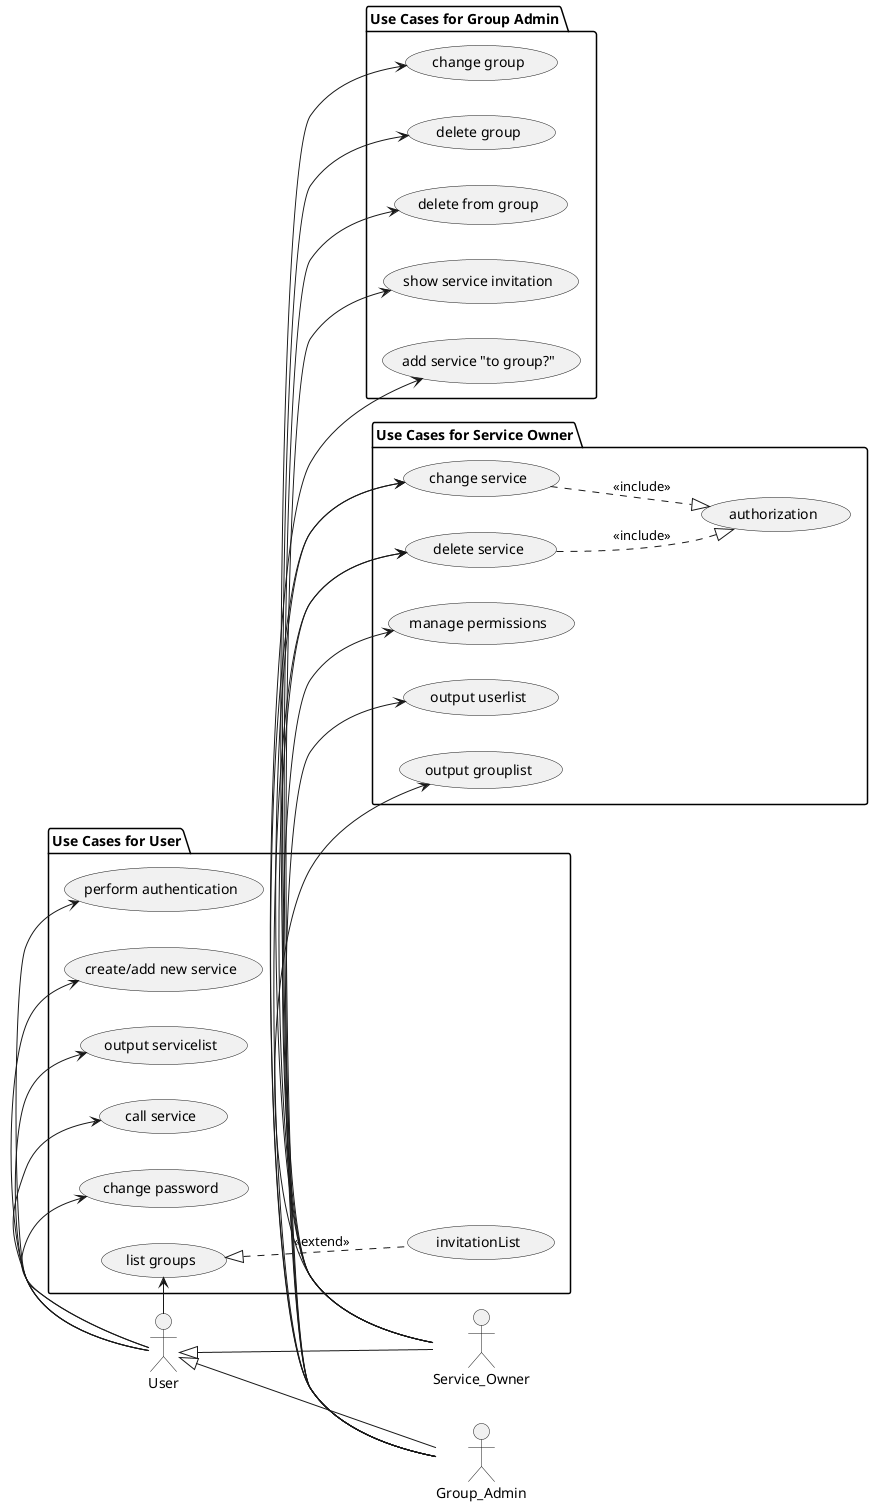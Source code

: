 @startuml

left to right direction

actor User
actor Service_Owner
actor Group_Admin

User <|-- Service_Owner
User <|-- Group_Admin

package "Use Cases for User" {
    (perform authentication)
    (create/add new service)
    (output servicelist)
    (call service)
    (change password)
    (list groups)
    usecase "invitationList" as UC1
}

User -> (perform authentication)
User -> (create/add new service)
User -> (output servicelist)
User -> (call service)
User -> (change password)
User -> (list groups)
(list groups) <|.. UC1 : <<extend>>

package "Use Cases for Service Owner" {
    (change service)
    (delete service)
    usecase "authorization" as UC2
    (manage permissions)
    (output userlist)
    (output grouplist)
}

Service_Owner -> (change service)
Service_Owner -> (delete service)
(change service) ..|> UC2 : <<include>>
(delete service) ..|> UC2 : <<include>>
Service_Owner -> (manage permissions)
Service_Owner -> (output userlist)
Service_Owner -> (output grouplist)

package "Use Cases for Group Admin" {
    (change group)
    (delete group)
    (delete from group)
    (show service invitation)
    (add service "to group?")
    (delete service)
    (change service)
}

Group_Admin -> (change group)
Group_Admin -> (delete group)
Group_Admin -> (delete from group)
Group_Admin -> (show service invitation)
Group_Admin -> (add service "to group?")
Group_Admin -> (delete service)
Group_Admin -> (change service)

@enduml